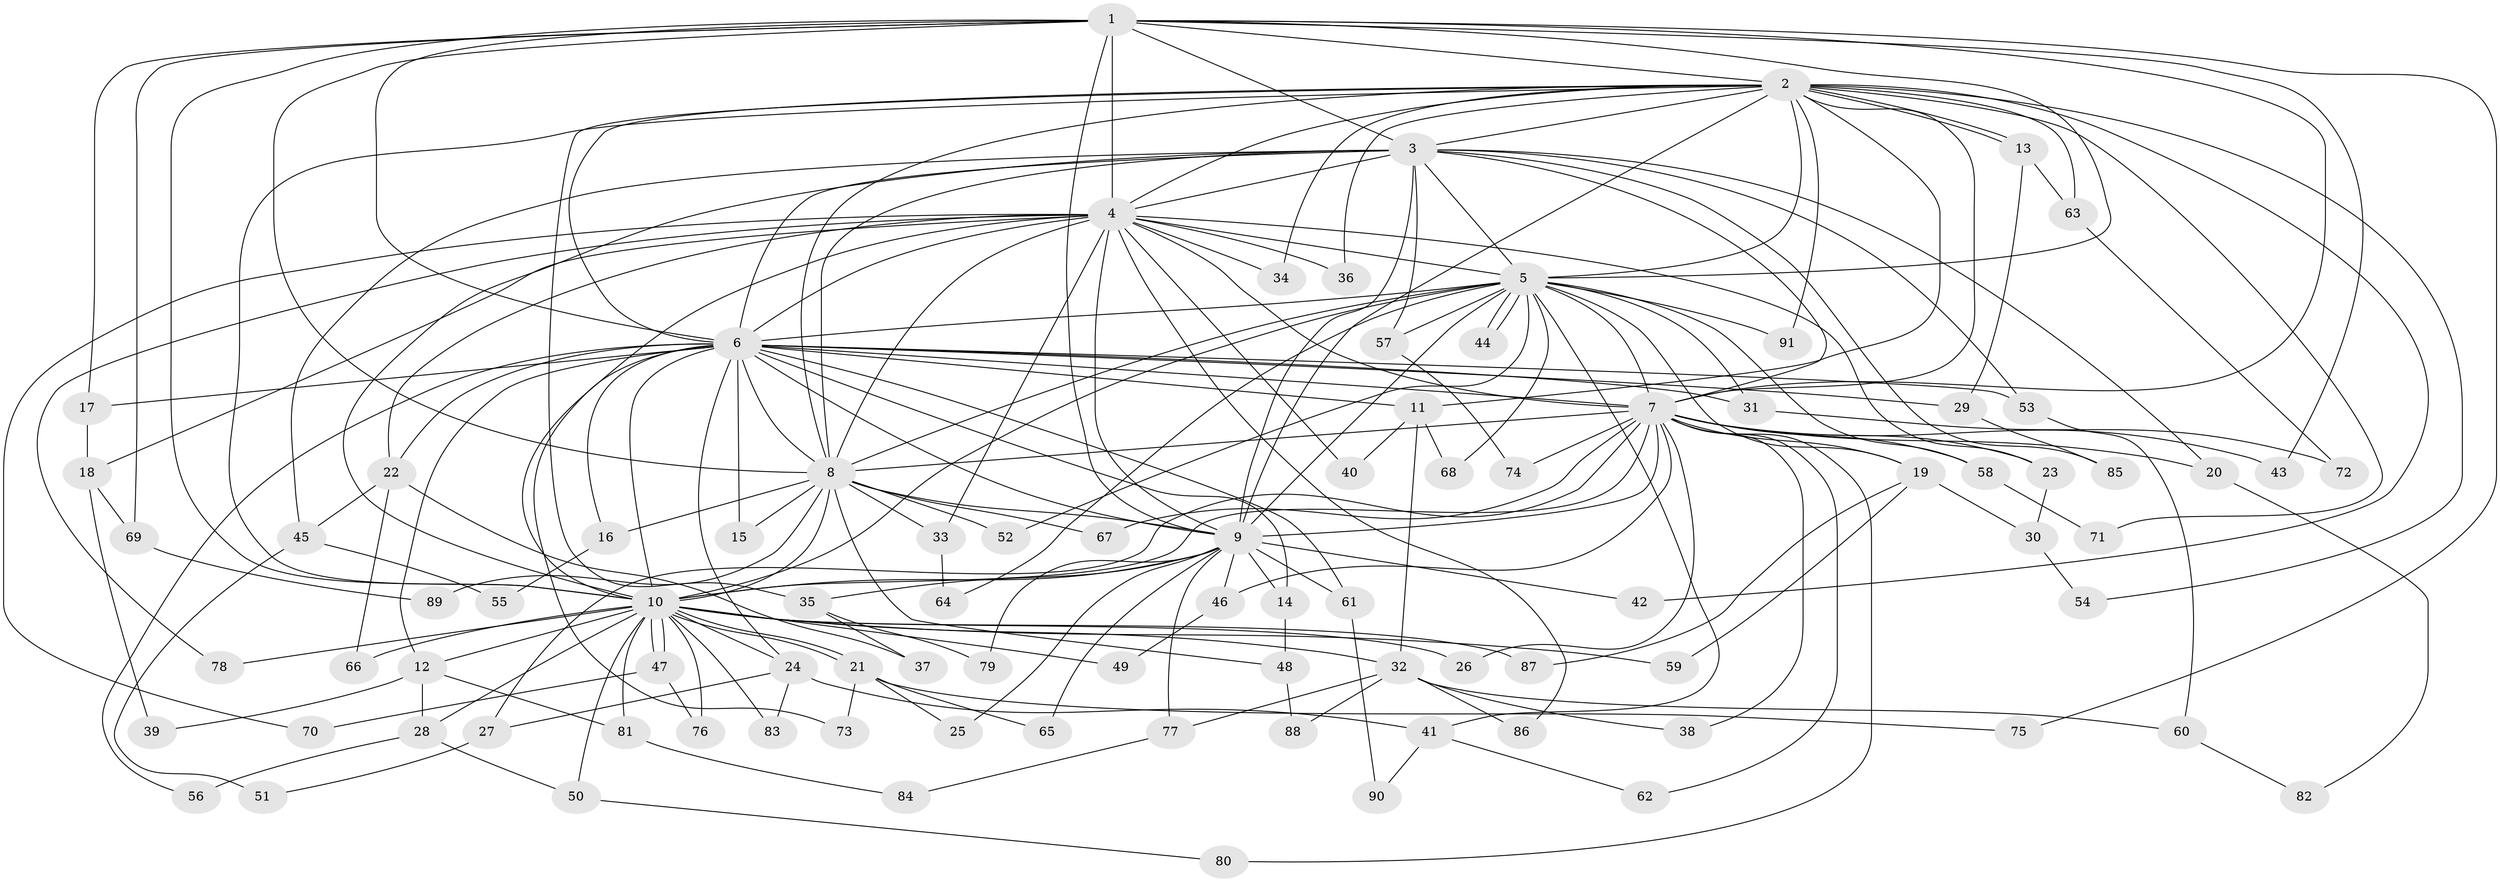 // coarse degree distribution, {12: 0.014705882352941176, 26: 0.014705882352941176, 13: 0.014705882352941176, 19: 0.029411764705882353, 20: 0.014705882352941176, 14: 0.014705882352941176, 17: 0.014705882352941176, 22: 0.014705882352941176, 5: 0.058823529411764705, 3: 0.23529411764705882, 4: 0.058823529411764705, 6: 0.014705882352941176, 7: 0.014705882352941176, 2: 0.4264705882352941, 8: 0.014705882352941176, 1: 0.04411764705882353}
// Generated by graph-tools (version 1.1) at 2025/23/03/03/25 07:23:39]
// undirected, 91 vertices, 207 edges
graph export_dot {
graph [start="1"]
  node [color=gray90,style=filled];
  1;
  2;
  3;
  4;
  5;
  6;
  7;
  8;
  9;
  10;
  11;
  12;
  13;
  14;
  15;
  16;
  17;
  18;
  19;
  20;
  21;
  22;
  23;
  24;
  25;
  26;
  27;
  28;
  29;
  30;
  31;
  32;
  33;
  34;
  35;
  36;
  37;
  38;
  39;
  40;
  41;
  42;
  43;
  44;
  45;
  46;
  47;
  48;
  49;
  50;
  51;
  52;
  53;
  54;
  55;
  56;
  57;
  58;
  59;
  60;
  61;
  62;
  63;
  64;
  65;
  66;
  67;
  68;
  69;
  70;
  71;
  72;
  73;
  74;
  75;
  76;
  77;
  78;
  79;
  80;
  81;
  82;
  83;
  84;
  85;
  86;
  87;
  88;
  89;
  90;
  91;
  1 -- 2;
  1 -- 3;
  1 -- 4;
  1 -- 5;
  1 -- 6;
  1 -- 7;
  1 -- 8;
  1 -- 9;
  1 -- 10;
  1 -- 17;
  1 -- 43;
  1 -- 69;
  1 -- 75;
  2 -- 3;
  2 -- 4;
  2 -- 5;
  2 -- 6;
  2 -- 7;
  2 -- 8;
  2 -- 9;
  2 -- 10;
  2 -- 11;
  2 -- 13;
  2 -- 13;
  2 -- 34;
  2 -- 35;
  2 -- 36;
  2 -- 42;
  2 -- 54;
  2 -- 63;
  2 -- 71;
  2 -- 91;
  3 -- 4;
  3 -- 5;
  3 -- 6;
  3 -- 7;
  3 -- 8;
  3 -- 9;
  3 -- 10;
  3 -- 20;
  3 -- 45;
  3 -- 53;
  3 -- 57;
  3 -- 85;
  4 -- 5;
  4 -- 6;
  4 -- 7;
  4 -- 8;
  4 -- 9;
  4 -- 10;
  4 -- 18;
  4 -- 22;
  4 -- 23;
  4 -- 33;
  4 -- 34;
  4 -- 36;
  4 -- 40;
  4 -- 70;
  4 -- 78;
  4 -- 86;
  5 -- 6;
  5 -- 7;
  5 -- 8;
  5 -- 9;
  5 -- 10;
  5 -- 19;
  5 -- 31;
  5 -- 41;
  5 -- 44;
  5 -- 44;
  5 -- 52;
  5 -- 57;
  5 -- 58;
  5 -- 64;
  5 -- 68;
  5 -- 91;
  6 -- 7;
  6 -- 8;
  6 -- 9;
  6 -- 10;
  6 -- 11;
  6 -- 12;
  6 -- 14;
  6 -- 15;
  6 -- 16;
  6 -- 17;
  6 -- 22;
  6 -- 24;
  6 -- 29;
  6 -- 31;
  6 -- 53;
  6 -- 56;
  6 -- 61;
  6 -- 73;
  7 -- 8;
  7 -- 9;
  7 -- 10;
  7 -- 19;
  7 -- 20;
  7 -- 23;
  7 -- 26;
  7 -- 27;
  7 -- 38;
  7 -- 43;
  7 -- 46;
  7 -- 58;
  7 -- 62;
  7 -- 67;
  7 -- 74;
  7 -- 80;
  8 -- 9;
  8 -- 10;
  8 -- 15;
  8 -- 16;
  8 -- 33;
  8 -- 48;
  8 -- 52;
  8 -- 67;
  8 -- 89;
  9 -- 10;
  9 -- 14;
  9 -- 25;
  9 -- 35;
  9 -- 42;
  9 -- 46;
  9 -- 61;
  9 -- 65;
  9 -- 77;
  9 -- 79;
  10 -- 12;
  10 -- 21;
  10 -- 21;
  10 -- 24;
  10 -- 26;
  10 -- 28;
  10 -- 32;
  10 -- 47;
  10 -- 47;
  10 -- 49;
  10 -- 50;
  10 -- 59;
  10 -- 66;
  10 -- 76;
  10 -- 78;
  10 -- 81;
  10 -- 83;
  10 -- 87;
  11 -- 32;
  11 -- 40;
  11 -- 68;
  12 -- 28;
  12 -- 39;
  12 -- 81;
  13 -- 29;
  13 -- 63;
  14 -- 48;
  16 -- 55;
  17 -- 18;
  18 -- 39;
  18 -- 69;
  19 -- 30;
  19 -- 59;
  19 -- 87;
  20 -- 82;
  21 -- 25;
  21 -- 65;
  21 -- 73;
  21 -- 75;
  22 -- 37;
  22 -- 45;
  22 -- 66;
  23 -- 30;
  24 -- 27;
  24 -- 41;
  24 -- 83;
  27 -- 51;
  28 -- 50;
  28 -- 56;
  29 -- 85;
  30 -- 54;
  31 -- 72;
  32 -- 38;
  32 -- 60;
  32 -- 77;
  32 -- 86;
  32 -- 88;
  33 -- 64;
  35 -- 37;
  35 -- 79;
  41 -- 62;
  41 -- 90;
  45 -- 51;
  45 -- 55;
  46 -- 49;
  47 -- 70;
  47 -- 76;
  48 -- 88;
  50 -- 80;
  53 -- 60;
  57 -- 74;
  58 -- 71;
  60 -- 82;
  61 -- 90;
  63 -- 72;
  69 -- 89;
  77 -- 84;
  81 -- 84;
}
